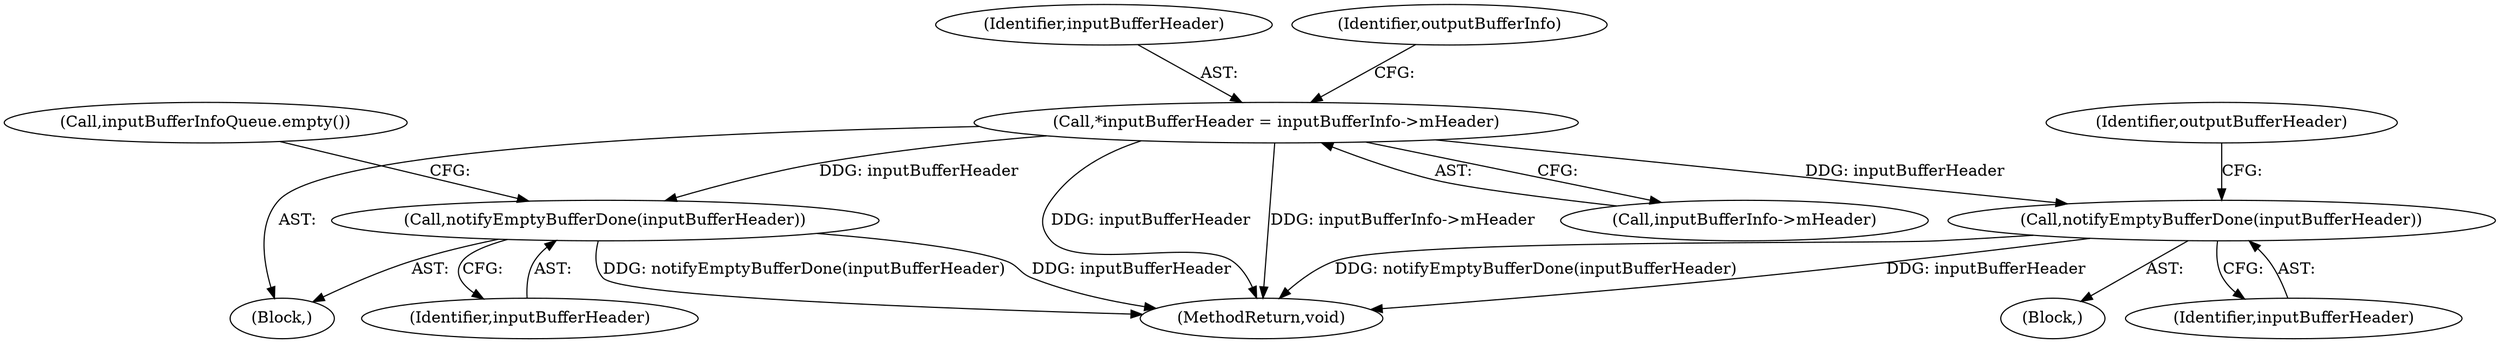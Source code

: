 digraph "0_Android_7fd96ebfc4c9da496c59d7c45e1f62be178e626d@pointer" {
"1000156" [label="(Call,*inputBufferHeader = inputBufferInfo->mHeader)"];
"1000192" [label="(Call,notifyEmptyBufferDone(inputBufferHeader))"];
"1000509" [label="(Call,notifyEmptyBufferDone(inputBufferHeader))"];
"1000146" [label="(Call,inputBufferInfoQueue.empty())"];
"1000511" [label="(MethodReturn,void)"];
"1000157" [label="(Identifier,inputBufferHeader)"];
"1000509" [label="(Call,notifyEmptyBufferDone(inputBufferHeader))"];
"1000192" [label="(Call,notifyEmptyBufferDone(inputBufferHeader))"];
"1000510" [label="(Identifier,inputBufferHeader)"];
"1000196" [label="(Identifier,outputBufferHeader)"];
"1000184" [label="(Block,)"];
"1000158" [label="(Call,inputBufferInfo->mHeader)"];
"1000156" [label="(Call,*inputBufferHeader = inputBufferInfo->mHeader)"];
"1000163" [label="(Identifier,outputBufferInfo)"];
"1000193" [label="(Identifier,inputBufferHeader)"];
"1000149" [label="(Block,)"];
"1000156" -> "1000149"  [label="AST: "];
"1000156" -> "1000158"  [label="CFG: "];
"1000157" -> "1000156"  [label="AST: "];
"1000158" -> "1000156"  [label="AST: "];
"1000163" -> "1000156"  [label="CFG: "];
"1000156" -> "1000511"  [label="DDG: inputBufferHeader"];
"1000156" -> "1000511"  [label="DDG: inputBufferInfo->mHeader"];
"1000156" -> "1000192"  [label="DDG: inputBufferHeader"];
"1000156" -> "1000509"  [label="DDG: inputBufferHeader"];
"1000192" -> "1000184"  [label="AST: "];
"1000192" -> "1000193"  [label="CFG: "];
"1000193" -> "1000192"  [label="AST: "];
"1000196" -> "1000192"  [label="CFG: "];
"1000192" -> "1000511"  [label="DDG: inputBufferHeader"];
"1000192" -> "1000511"  [label="DDG: notifyEmptyBufferDone(inputBufferHeader)"];
"1000509" -> "1000149"  [label="AST: "];
"1000509" -> "1000510"  [label="CFG: "];
"1000510" -> "1000509"  [label="AST: "];
"1000146" -> "1000509"  [label="CFG: "];
"1000509" -> "1000511"  [label="DDG: notifyEmptyBufferDone(inputBufferHeader)"];
"1000509" -> "1000511"  [label="DDG: inputBufferHeader"];
}
